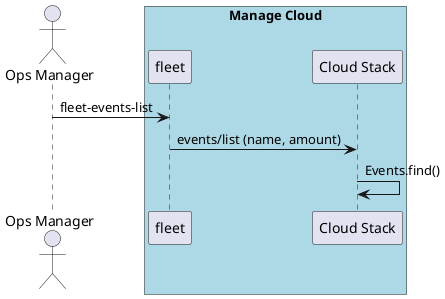 @startuml
Actor "Ops Manager" as A

box "Manage Cloud" #lightblue
participant "fleet" as S
A -> S : fleet-events-list
participant "Cloud Stack" as CS
S -> CS : events/list (name, amount)
CS -> CS : Events.find()
end box
@enduml
